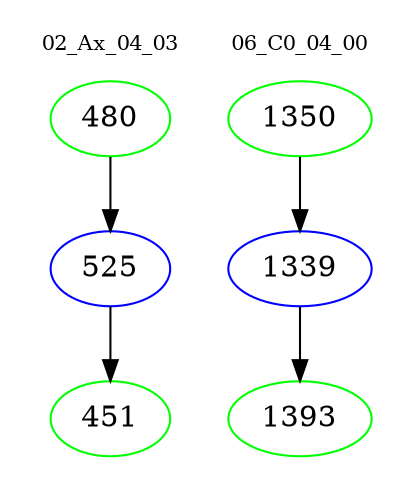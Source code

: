 digraph{
subgraph cluster_0 {
color = white
label = "02_Ax_04_03";
fontsize=10;
T0_480 [label="480", color="green"]
T0_480 -> T0_525 [color="black"]
T0_525 [label="525", color="blue"]
T0_525 -> T0_451 [color="black"]
T0_451 [label="451", color="green"]
}
subgraph cluster_1 {
color = white
label = "06_C0_04_00";
fontsize=10;
T1_1350 [label="1350", color="green"]
T1_1350 -> T1_1339 [color="black"]
T1_1339 [label="1339", color="blue"]
T1_1339 -> T1_1393 [color="black"]
T1_1393 [label="1393", color="green"]
}
}

